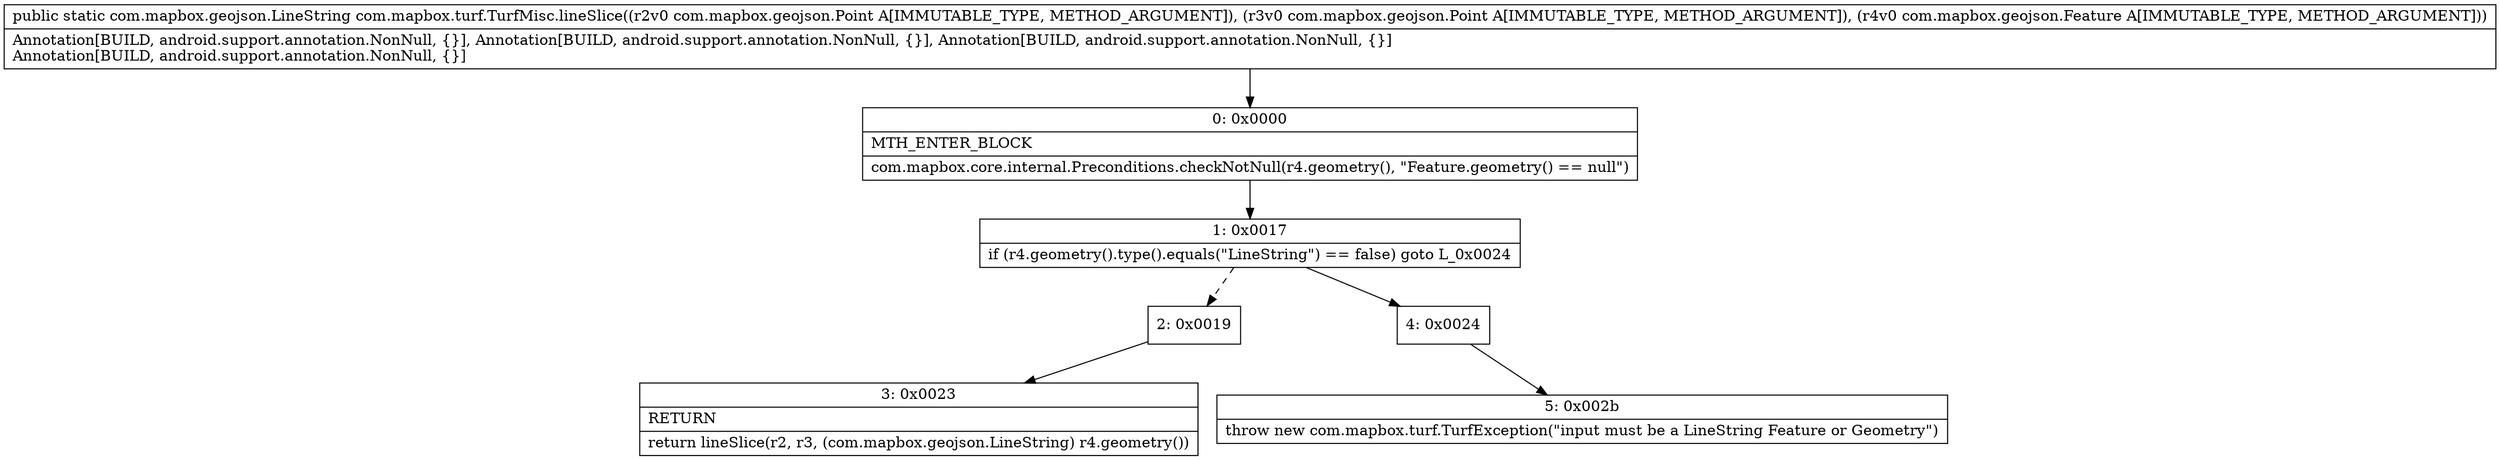 digraph "CFG forcom.mapbox.turf.TurfMisc.lineSlice(Lcom\/mapbox\/geojson\/Point;Lcom\/mapbox\/geojson\/Point;Lcom\/mapbox\/geojson\/Feature;)Lcom\/mapbox\/geojson\/LineString;" {
Node_0 [shape=record,label="{0\:\ 0x0000|MTH_ENTER_BLOCK\l|com.mapbox.core.internal.Preconditions.checkNotNull(r4.geometry(), \"Feature.geometry() == null\")\l}"];
Node_1 [shape=record,label="{1\:\ 0x0017|if (r4.geometry().type().equals(\"LineString\") == false) goto L_0x0024\l}"];
Node_2 [shape=record,label="{2\:\ 0x0019}"];
Node_3 [shape=record,label="{3\:\ 0x0023|RETURN\l|return lineSlice(r2, r3, (com.mapbox.geojson.LineString) r4.geometry())\l}"];
Node_4 [shape=record,label="{4\:\ 0x0024}"];
Node_5 [shape=record,label="{5\:\ 0x002b|throw new com.mapbox.turf.TurfException(\"input must be a LineString Feature or Geometry\")\l}"];
MethodNode[shape=record,label="{public static com.mapbox.geojson.LineString com.mapbox.turf.TurfMisc.lineSlice((r2v0 com.mapbox.geojson.Point A[IMMUTABLE_TYPE, METHOD_ARGUMENT]), (r3v0 com.mapbox.geojson.Point A[IMMUTABLE_TYPE, METHOD_ARGUMENT]), (r4v0 com.mapbox.geojson.Feature A[IMMUTABLE_TYPE, METHOD_ARGUMENT]))  | Annotation[BUILD, android.support.annotation.NonNull, \{\}], Annotation[BUILD, android.support.annotation.NonNull, \{\}], Annotation[BUILD, android.support.annotation.NonNull, \{\}]\lAnnotation[BUILD, android.support.annotation.NonNull, \{\}]\l}"];
MethodNode -> Node_0;
Node_0 -> Node_1;
Node_1 -> Node_2[style=dashed];
Node_1 -> Node_4;
Node_2 -> Node_3;
Node_4 -> Node_5;
}

